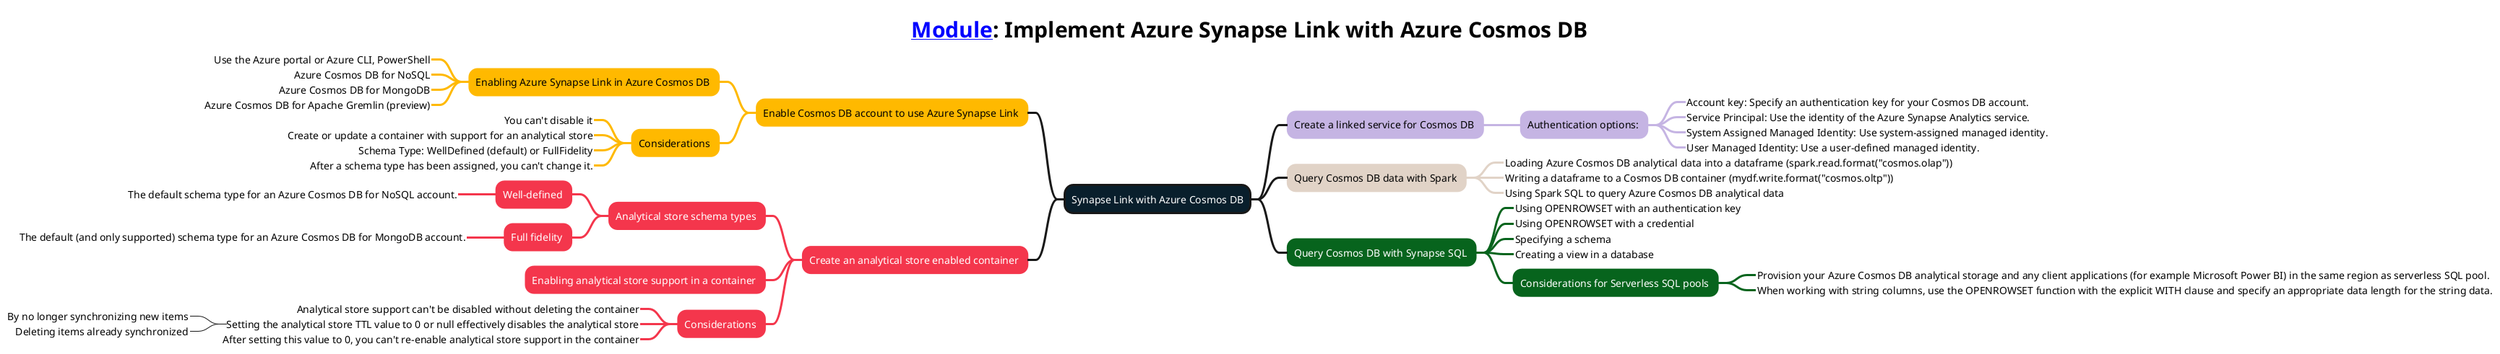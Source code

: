 @startmindmap
<style>
title {
        FontSize 30
        FontColor #000000
    }
mindmapDiagram {
    :depth(0) {
        BackgroundColor #091f2c
        FontColor #ffffff
        LineThickness 3.0
    }
    .topic1 {
        BackgroundColor #ffb900
        LineColor #ffb900
        LineThickness 3.0
        FontColor #000000
    }
    .topic2 {
        BackgroundColor #f4364c
        LineColor #f4364c
        LineThickness 3.0
        FontColor #ffffff
    }
    .topic3 {
        BackgroundColor #c5b4e3
        LineColor #c5b4e3
        LineThickness 3.0
        FontColor #000000
    }
    .topic4 {
        BackgroundColor #e1d3c7
        LineColor #e1d3c7
        LineThickness 3.0
        FontColor #000000
    }
    .topic5 {
        BackgroundColor #07641d
        LineColor #07641d
        LineThickness 3.0
        FontColor #ffffff
    }
}
</style>
title [[https://learn.microsoft.com/training/modules/configure-azure-synapse-link-with-azure-cosmos-db/ Module]]: Implement Azure Synapse Link with Azure Cosmos DB
+ Synapse Link with Azure Cosmos DB
-- Enable Cosmos DB account to use Azure Synapse Link <<topic1>>
--- Enabling Azure Synapse Link in Azure Cosmos DB <<topic1>>
----_ Use the Azure portal or Azure CLI, PowerShell
----_ Azure Cosmos DB for NoSQL
----_ Azure Cosmos DB for MongoDB
----_ Azure Cosmos DB for Apache Gremlin (preview)
--- Considerations <<topic1>>
----_ You can't disable it
----_ Create or update a container with support for an analytical store
----_ Schema Type: WellDefined (default) or FullFidelity
----_ After a schema type has been assigned, you can't change it.
-- Create an analytical store enabled container <<topic2>>
--- Analytical store schema types <<topic2>>
---- Well-defined <<topic2>>
-----_ The default schema type for an Azure Cosmos DB for NoSQL account.
---- Full fidelity <<topic2>>
-----_ The default (and only supported) schema type for an Azure Cosmos DB for MongoDB account.
--- Enabling analytical store support in a container <<topic2>>
--- Considerations <<topic2>>
----_ Analytical store support can't be disabled without deleting the container
----_ Setting the analytical store TTL value to 0 or null effectively disables the analytical store
-----_ By no longer synchronizing new items
-----_ Deleting items already synchronized
----_ After setting this value to 0, you can't re-enable analytical store support in the container
++ Create a linked service for Cosmos DB <<topic3>>
+++ Authentication options: <<topic3>>
++++_ Account key: Specify an authentication key for your Cosmos DB account.
++++_ Service Principal: Use the identity of the Azure Synapse Analytics service.
++++_ System Assigned Managed Identity: Use system-assigned managed identity.
++++_ User Managed Identity: Use a user-defined managed identity.
++ Query Cosmos DB data with Spark <<topic4>>
+++_ Loading Azure Cosmos DB analytical data into a dataframe (spark.read.format("cosmos.olap"))
+++_ Writing a dataframe to a Cosmos DB container (mydf.write.format("cosmos.oltp"))
+++_ Using Spark SQL to query Azure Cosmos DB analytical data
++ Query Cosmos DB with Synapse SQL <<topic5>>
+++_ Using OPENROWSET with an authentication key
+++_ Using OPENROWSET with a credential
+++_ Specifying a schema
+++_ Creating a view in a database
+++ Considerations for Serverless SQL pools <<topic5>>
++++_ Provision your Azure Cosmos DB analytical storage and any client applications (for example Microsoft Power BI) in the same region as serverless SQL pool.
++++_ When working with string columns, use the OPENROWSET function with the explicit WITH clause and specify an appropriate data length for the string data.
@endmindmap